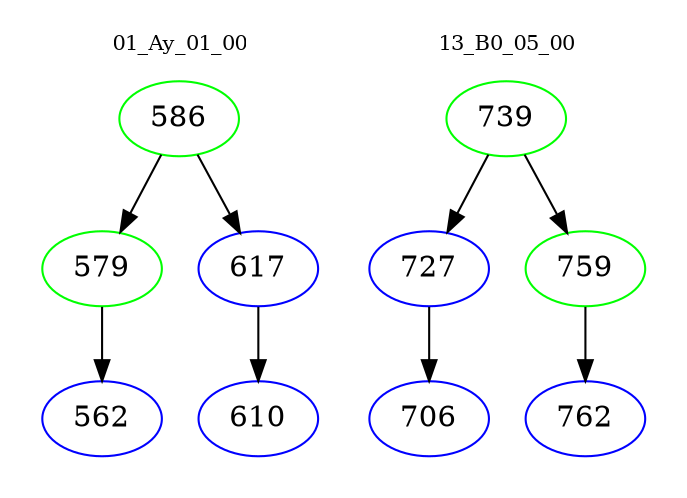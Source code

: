 digraph{
subgraph cluster_0 {
color = white
label = "01_Ay_01_00";
fontsize=10;
T0_586 [label="586", color="green"]
T0_586 -> T0_579 [color="black"]
T0_579 [label="579", color="green"]
T0_579 -> T0_562 [color="black"]
T0_562 [label="562", color="blue"]
T0_586 -> T0_617 [color="black"]
T0_617 [label="617", color="blue"]
T0_617 -> T0_610 [color="black"]
T0_610 [label="610", color="blue"]
}
subgraph cluster_1 {
color = white
label = "13_B0_05_00";
fontsize=10;
T1_739 [label="739", color="green"]
T1_739 -> T1_727 [color="black"]
T1_727 [label="727", color="blue"]
T1_727 -> T1_706 [color="black"]
T1_706 [label="706", color="blue"]
T1_739 -> T1_759 [color="black"]
T1_759 [label="759", color="green"]
T1_759 -> T1_762 [color="black"]
T1_762 [label="762", color="blue"]
}
}
